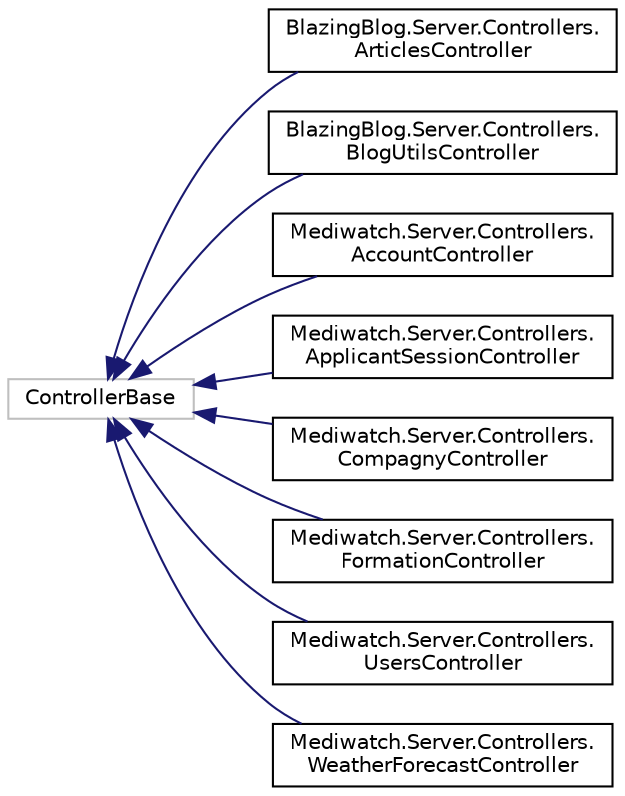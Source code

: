 digraph "Graphe hiérarchique des classes"
{
 // INTERACTIVE_SVG=YES
 // LATEX_PDF_SIZE
  edge [fontname="Helvetica",fontsize="10",labelfontname="Helvetica",labelfontsize="10"];
  node [fontname="Helvetica",fontsize="10",shape=record];
  rankdir="LR";
  Node26 [label="ControllerBase",height=0.2,width=0.4,color="grey75", fillcolor="white", style="filled",tooltip=" "];
  Node26 -> Node0 [dir="back",color="midnightblue",fontsize="10",style="solid",fontname="Helvetica"];
  Node0 [label="BlazingBlog.Server.Controllers.\lArticlesController",height=0.2,width=0.4,color="black", fillcolor="white", style="filled",URL="$class_blazing_blog_1_1_server_1_1_controllers_1_1_articles_controller.html",tooltip=" "];
  Node26 -> Node28 [dir="back",color="midnightblue",fontsize="10",style="solid",fontname="Helvetica"];
  Node28 [label="BlazingBlog.Server.Controllers.\lBlogUtilsController",height=0.2,width=0.4,color="black", fillcolor="white", style="filled",URL="$class_blazing_blog_1_1_server_1_1_controllers_1_1_blog_utils_controller.html",tooltip=" "];
  Node26 -> Node29 [dir="back",color="midnightblue",fontsize="10",style="solid",fontname="Helvetica"];
  Node29 [label="Mediwatch.Server.Controllers.\lAccountController",height=0.2,width=0.4,color="black", fillcolor="white", style="filled",URL="$class_mediwatch_1_1_server_1_1_controllers_1_1_account_controller.html",tooltip=" "];
  Node26 -> Node30 [dir="back",color="midnightblue",fontsize="10",style="solid",fontname="Helvetica"];
  Node30 [label="Mediwatch.Server.Controllers.\lApplicantSessionController",height=0.2,width=0.4,color="black", fillcolor="white", style="filled",URL="$class_mediwatch_1_1_server_1_1_controllers_1_1_applicant_session_controller.html",tooltip=" "];
  Node26 -> Node31 [dir="back",color="midnightblue",fontsize="10",style="solid",fontname="Helvetica"];
  Node31 [label="Mediwatch.Server.Controllers.\lCompagnyController",height=0.2,width=0.4,color="black", fillcolor="white", style="filled",URL="$class_mediwatch_1_1_server_1_1_controllers_1_1_compagny_controller.html",tooltip=" "];
  Node26 -> Node32 [dir="back",color="midnightblue",fontsize="10",style="solid",fontname="Helvetica"];
  Node32 [label="Mediwatch.Server.Controllers.\lFormationController",height=0.2,width=0.4,color="black", fillcolor="white", style="filled",URL="$class_mediwatch_1_1_server_1_1_controllers_1_1_formation_controller.html",tooltip=" "];
  Node26 -> Node33 [dir="back",color="midnightblue",fontsize="10",style="solid",fontname="Helvetica"];
  Node33 [label="Mediwatch.Server.Controllers.\lUsersController",height=0.2,width=0.4,color="black", fillcolor="white", style="filled",URL="$class_mediwatch_1_1_server_1_1_controllers_1_1_users_controller.html",tooltip=" "];
  Node26 -> Node34 [dir="back",color="midnightblue",fontsize="10",style="solid",fontname="Helvetica"];
  Node34 [label="Mediwatch.Server.Controllers.\lWeatherForecastController",height=0.2,width=0.4,color="black", fillcolor="white", style="filled",URL="$class_mediwatch_1_1_server_1_1_controllers_1_1_weather_forecast_controller.html",tooltip=" "];
}
